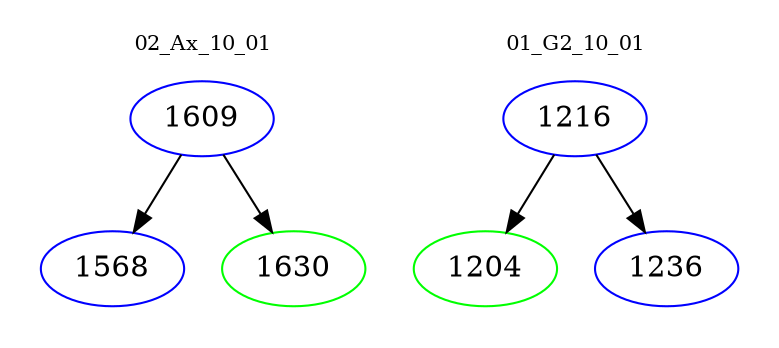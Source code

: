 digraph{
subgraph cluster_0 {
color = white
label = "02_Ax_10_01";
fontsize=10;
T0_1609 [label="1609", color="blue"]
T0_1609 -> T0_1568 [color="black"]
T0_1568 [label="1568", color="blue"]
T0_1609 -> T0_1630 [color="black"]
T0_1630 [label="1630", color="green"]
}
subgraph cluster_1 {
color = white
label = "01_G2_10_01";
fontsize=10;
T1_1216 [label="1216", color="blue"]
T1_1216 -> T1_1204 [color="black"]
T1_1204 [label="1204", color="green"]
T1_1216 -> T1_1236 [color="black"]
T1_1236 [label="1236", color="blue"]
}
}
